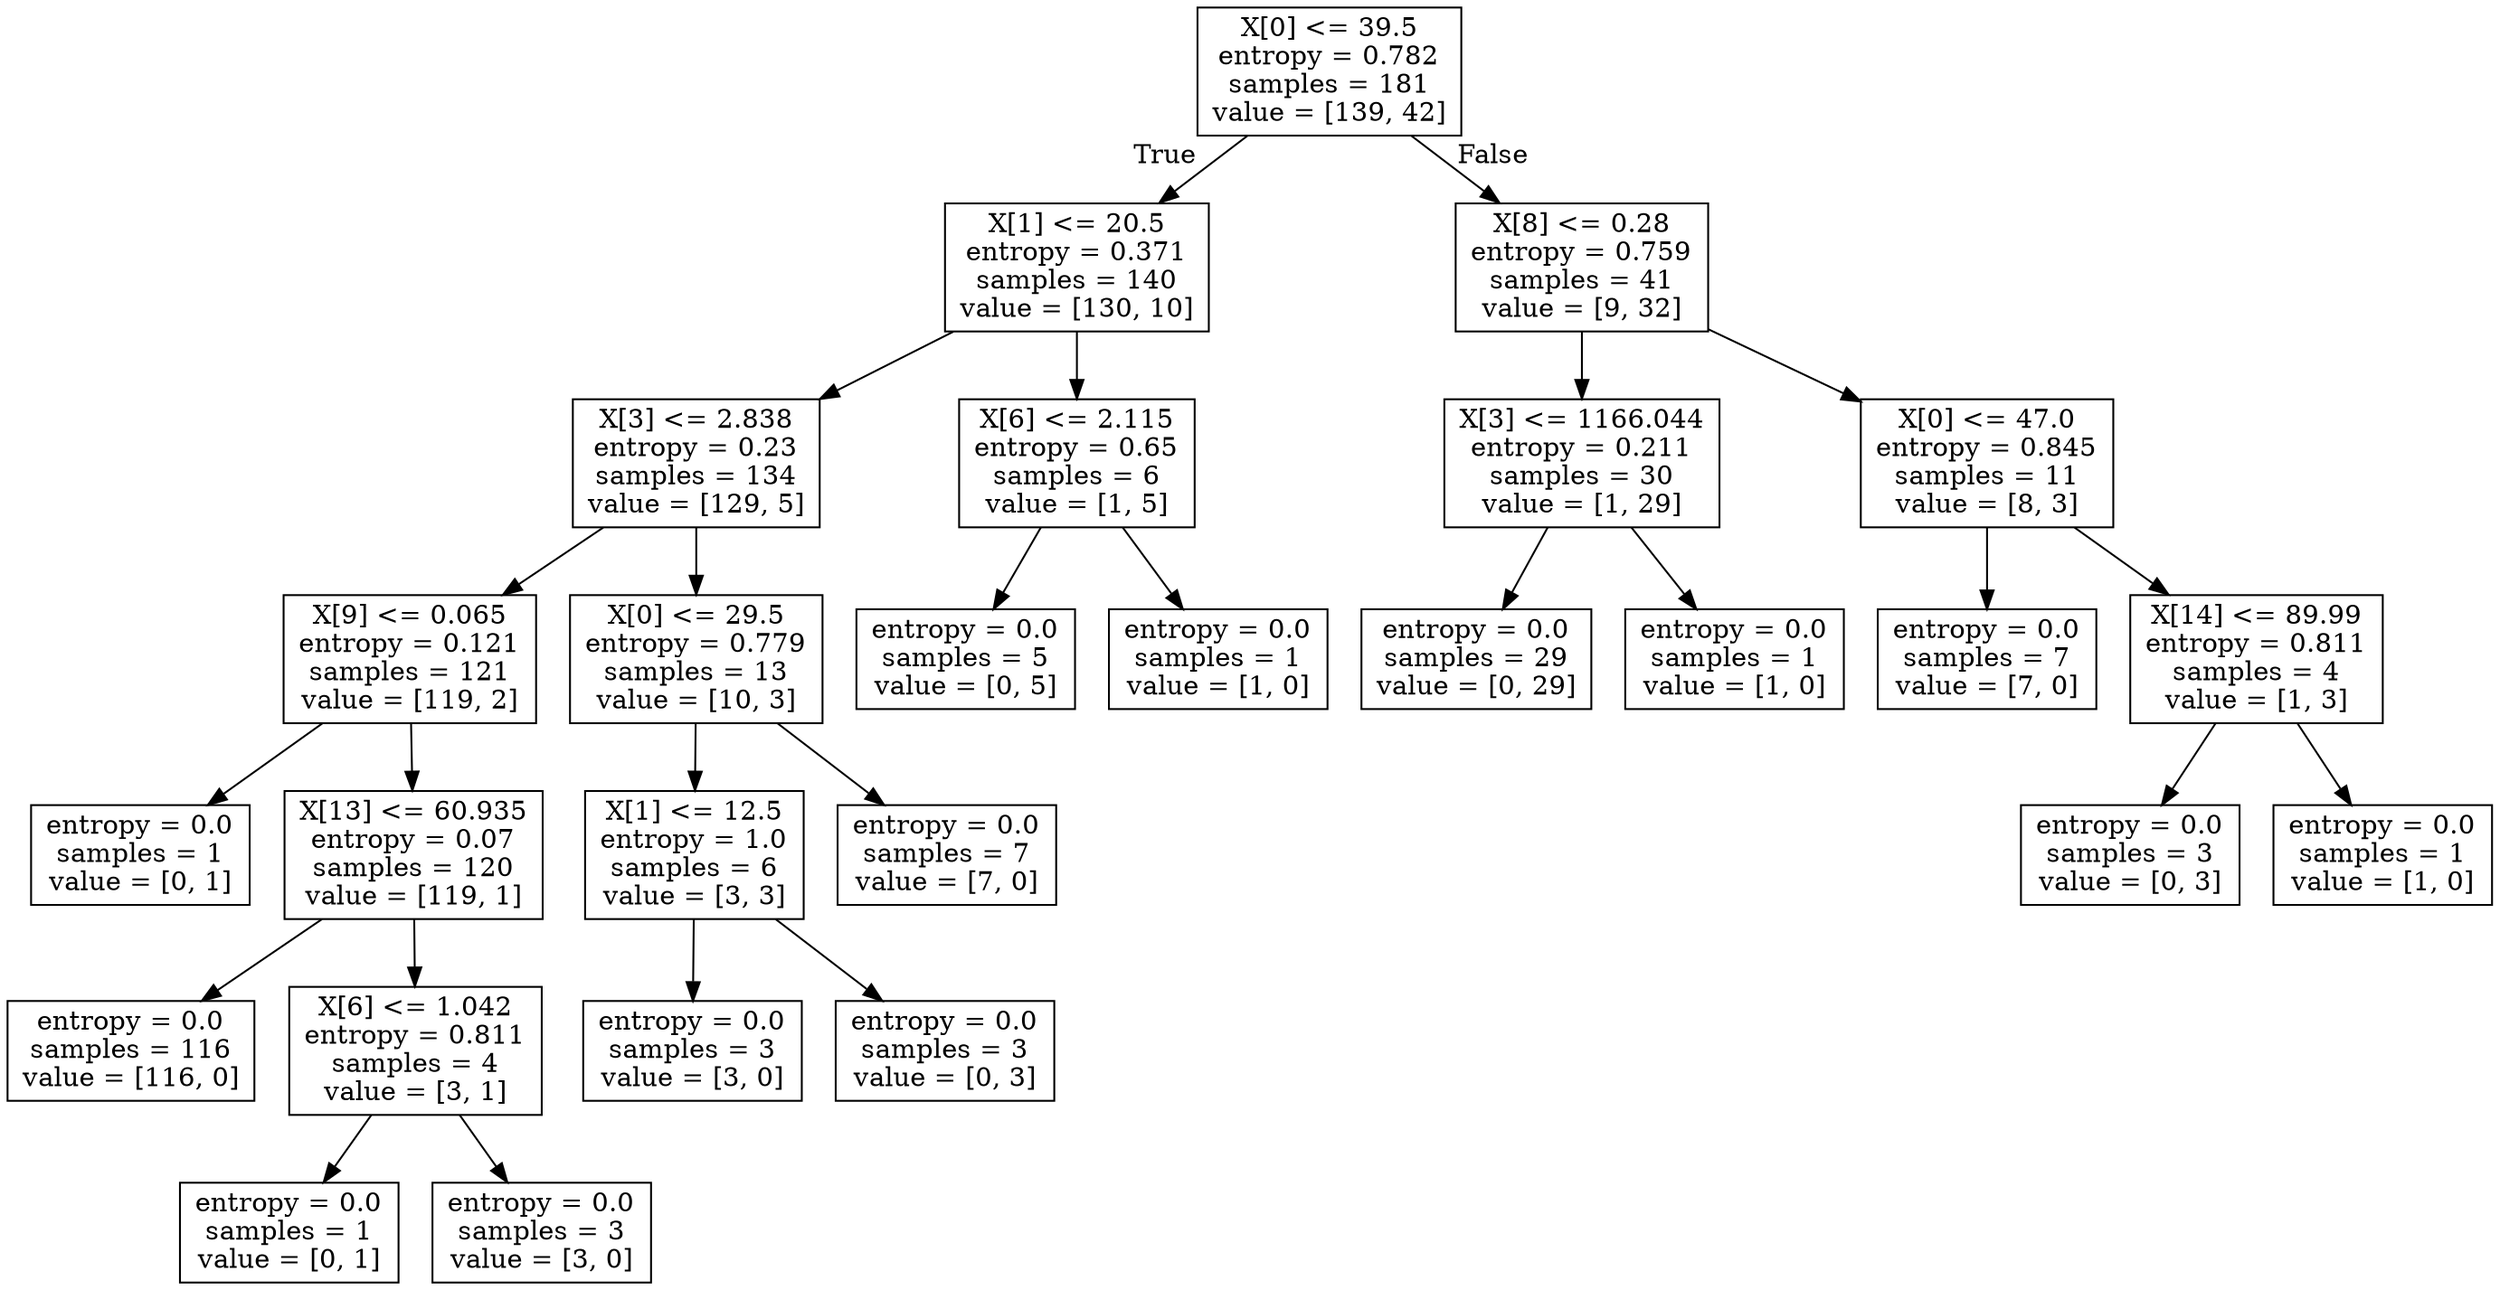 digraph Tree {
node [shape=box] ;
0 [label="X[0] <= 39.5\nentropy = 0.782\nsamples = 181\nvalue = [139, 42]"] ;
1 [label="X[1] <= 20.5\nentropy = 0.371\nsamples = 140\nvalue = [130, 10]"] ;
0 -> 1 [labeldistance=2.5, labelangle=45, headlabel="True"] ;
2 [label="X[3] <= 2.838\nentropy = 0.23\nsamples = 134\nvalue = [129, 5]"] ;
1 -> 2 ;
3 [label="X[9] <= 0.065\nentropy = 0.121\nsamples = 121\nvalue = [119, 2]"] ;
2 -> 3 ;
4 [label="entropy = 0.0\nsamples = 1\nvalue = [0, 1]"] ;
3 -> 4 ;
5 [label="X[13] <= 60.935\nentropy = 0.07\nsamples = 120\nvalue = [119, 1]"] ;
3 -> 5 ;
6 [label="entropy = 0.0\nsamples = 116\nvalue = [116, 0]"] ;
5 -> 6 ;
7 [label="X[6] <= 1.042\nentropy = 0.811\nsamples = 4\nvalue = [3, 1]"] ;
5 -> 7 ;
8 [label="entropy = 0.0\nsamples = 1\nvalue = [0, 1]"] ;
7 -> 8 ;
9 [label="entropy = 0.0\nsamples = 3\nvalue = [3, 0]"] ;
7 -> 9 ;
10 [label="X[0] <= 29.5\nentropy = 0.779\nsamples = 13\nvalue = [10, 3]"] ;
2 -> 10 ;
11 [label="X[1] <= 12.5\nentropy = 1.0\nsamples = 6\nvalue = [3, 3]"] ;
10 -> 11 ;
12 [label="entropy = 0.0\nsamples = 3\nvalue = [3, 0]"] ;
11 -> 12 ;
13 [label="entropy = 0.0\nsamples = 3\nvalue = [0, 3]"] ;
11 -> 13 ;
14 [label="entropy = 0.0\nsamples = 7\nvalue = [7, 0]"] ;
10 -> 14 ;
15 [label="X[6] <= 2.115\nentropy = 0.65\nsamples = 6\nvalue = [1, 5]"] ;
1 -> 15 ;
16 [label="entropy = 0.0\nsamples = 5\nvalue = [0, 5]"] ;
15 -> 16 ;
17 [label="entropy = 0.0\nsamples = 1\nvalue = [1, 0]"] ;
15 -> 17 ;
18 [label="X[8] <= 0.28\nentropy = 0.759\nsamples = 41\nvalue = [9, 32]"] ;
0 -> 18 [labeldistance=2.5, labelangle=-45, headlabel="False"] ;
19 [label="X[3] <= 1166.044\nentropy = 0.211\nsamples = 30\nvalue = [1, 29]"] ;
18 -> 19 ;
20 [label="entropy = 0.0\nsamples = 29\nvalue = [0, 29]"] ;
19 -> 20 ;
21 [label="entropy = 0.0\nsamples = 1\nvalue = [1, 0]"] ;
19 -> 21 ;
22 [label="X[0] <= 47.0\nentropy = 0.845\nsamples = 11\nvalue = [8, 3]"] ;
18 -> 22 ;
23 [label="entropy = 0.0\nsamples = 7\nvalue = [7, 0]"] ;
22 -> 23 ;
24 [label="X[14] <= 89.99\nentropy = 0.811\nsamples = 4\nvalue = [1, 3]"] ;
22 -> 24 ;
25 [label="entropy = 0.0\nsamples = 3\nvalue = [0, 3]"] ;
24 -> 25 ;
26 [label="entropy = 0.0\nsamples = 1\nvalue = [1, 0]"] ;
24 -> 26 ;
}